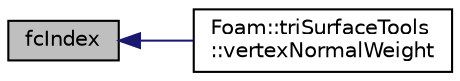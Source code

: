 digraph "fcIndex"
{
  bgcolor="transparent";
  edge [fontname="Helvetica",fontsize="10",labelfontname="Helvetica",labelfontsize="10"];
  node [fontname="Helvetica",fontsize="10",shape=record];
  rankdir="LR";
  Node1 [label="fcIndex",height=0.2,width=0.4,color="black", fillcolor="grey75", style="filled" fontcolor="black"];
  Node1 -> Node2 [dir="back",color="midnightblue",fontsize="10",style="solid",fontname="Helvetica"];
  Node2 [label="Foam::triSurfaceTools\l::vertexNormalWeight",height=0.2,width=0.4,color="black",URL="$classFoam_1_1triSurfaceTools.html#a6ee7183bc409970a7267ece87deabbbf",tooltip="Weighting for normals of faces attached to vertex. "];
}
